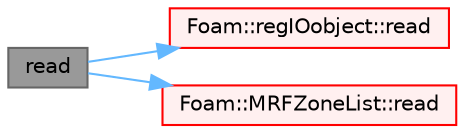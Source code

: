 digraph "read"
{
 // LATEX_PDF_SIZE
  bgcolor="transparent";
  edge [fontname=Helvetica,fontsize=10,labelfontname=Helvetica,labelfontsize=10];
  node [fontname=Helvetica,fontsize=10,shape=box,height=0.2,width=0.4];
  rankdir="LR";
  Node1 [id="Node000001",label="read",height=0.2,width=0.4,color="gray40", fillcolor="grey60", style="filled", fontcolor="black",tooltip=" "];
  Node1 -> Node2 [id="edge1_Node000001_Node000002",color="steelblue1",style="solid",tooltip=" "];
  Node2 [id="Node000002",label="Foam::regIOobject::read",height=0.2,width=0.4,color="red", fillcolor="#FFF0F0", style="filled",URL="$classFoam_1_1regIOobject.html#af816873151ddb0126e98bb2f914d8ed5",tooltip=" "];
  Node1 -> Node14 [id="edge2_Node000001_Node000014",color="steelblue1",style="solid",tooltip=" "];
  Node14 [id="Node000014",label="Foam::MRFZoneList::read",height=0.2,width=0.4,color="red", fillcolor="#FFF0F0", style="filled",URL="$classFoam_1_1MRFZoneList.html#a6ce0c64db98eb6144d363dbfc86104eb",tooltip=" "];
}
